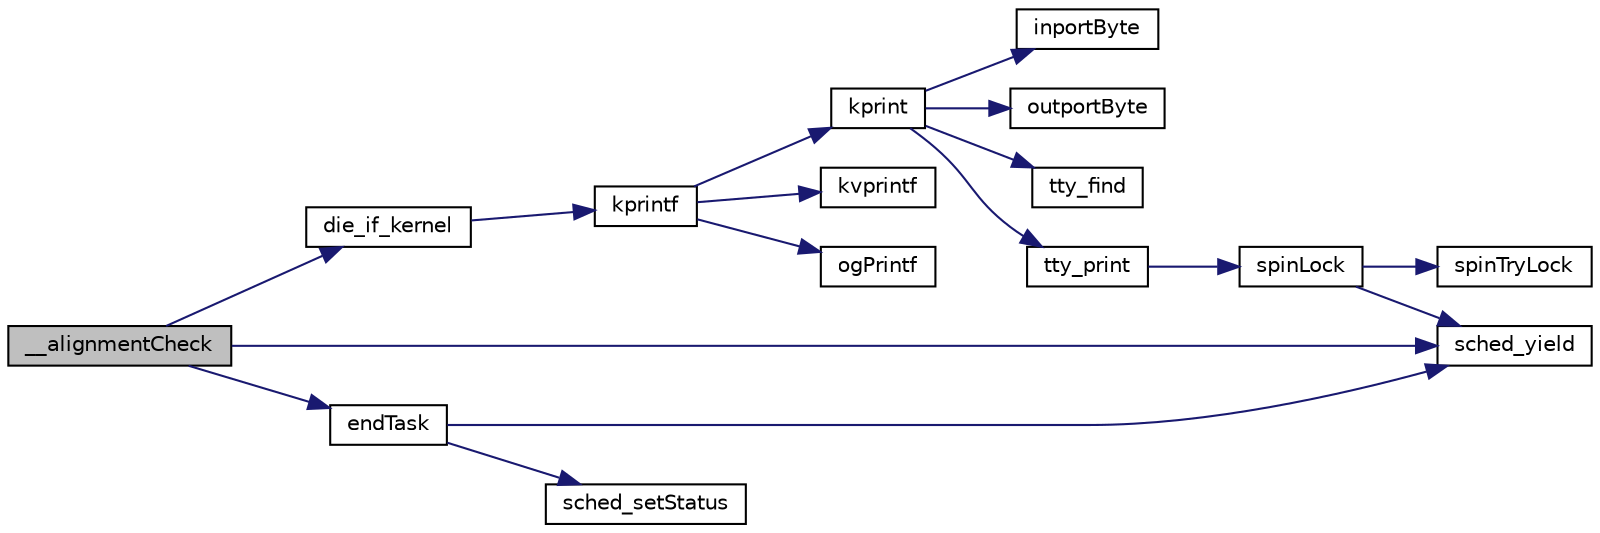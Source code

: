 digraph "__alignmentCheck"
{
 // LATEX_PDF_SIZE
  edge [fontname="Helvetica",fontsize="10",labelfontname="Helvetica",labelfontsize="10"];
  node [fontname="Helvetica",fontsize="10",shape=record];
  rankdir="LR";
  Node1 [label="__alignmentCheck",height=0.2,width=0.4,color="black", fillcolor="grey75", style="filled", fontcolor="black",tooltip=" "];
  Node1 -> Node2 [color="midnightblue",fontsize="10",style="solid",fontname="Helvetica"];
  Node2 [label="die_if_kernel",height=0.2,width=0.4,color="black", fillcolor="white", style="filled",URL="$trap_8c.html#a62b4617f9a2800b1e9baf8d6f93835bd",tooltip=" "];
  Node2 -> Node3 [color="midnightblue",fontsize="10",style="solid",fontname="Helvetica"];
  Node3 [label="kprintf",height=0.2,width=0.4,color="black", fillcolor="white", style="filled",URL="$kprintf_8h.html#a20b56810edb62a6fe59917015c30848f",tooltip=" "];
  Node3 -> Node4 [color="midnightblue",fontsize="10",style="solid",fontname="Helvetica"];
  Node4 [label="kprint",height=0.2,width=0.4,color="black", fillcolor="white", style="filled",URL="$video_8h.html#a5429378b96a24fadfd2d1f8d777eb95a",tooltip=" "];
  Node4 -> Node5 [color="midnightblue",fontsize="10",style="solid",fontname="Helvetica"];
  Node5 [label="inportByte",height=0.2,width=0.4,color="black", fillcolor="white", style="filled",URL="$io_8h.html#a77b934268de1b3ecdcf3f275413b3108",tooltip="input one byte from specified port"];
  Node4 -> Node6 [color="midnightblue",fontsize="10",style="solid",fontname="Helvetica"];
  Node6 [label="outportByte",height=0.2,width=0.4,color="black", fillcolor="white", style="filled",URL="$io_8h.html#a8acc1a06073db2e7b92ffbd00fbd0cf1",tooltip="outputut one byte to specified port"];
  Node4 -> Node7 [color="midnightblue",fontsize="10",style="solid",fontname="Helvetica"];
  Node7 [label="tty_find",height=0.2,width=0.4,color="black", fillcolor="white", style="filled",URL="$tty_8h.html#a4f96ccac7e60296ef496008d8cbed0ff",tooltip=" "];
  Node4 -> Node8 [color="midnightblue",fontsize="10",style="solid",fontname="Helvetica"];
  Node8 [label="tty_print",height=0.2,width=0.4,color="black", fillcolor="white", style="filled",URL="$tty_8h.html#ad96f57a7c113d3cfa76ee5fed6de33c0",tooltip=" "];
  Node8 -> Node9 [color="midnightblue",fontsize="10",style="solid",fontname="Helvetica"];
  Node9 [label="spinLock",height=0.2,width=0.4,color="black", fillcolor="white", style="filled",URL="$armv6_2spinlock_8c.html#a71f03d2ba55111c715b6068254847a53",tooltip=" "];
  Node9 -> Node10 [color="midnightblue",fontsize="10",style="solid",fontname="Helvetica"];
  Node10 [label="sched_yield",height=0.2,width=0.4,color="black", fillcolor="white", style="filled",URL="$armv6_2sched_8c.html#a08933fe6d593a1c78b9080359f15a0b7",tooltip=" "];
  Node9 -> Node11 [color="midnightblue",fontsize="10",style="solid",fontname="Helvetica"];
  Node11 [label="spinTryLock",height=0.2,width=0.4,color="black", fillcolor="white", style="filled",URL="$armv6_2spinlock_8c.html#a740766af5da58616f700fffab6768a78",tooltip=" "];
  Node3 -> Node12 [color="midnightblue",fontsize="10",style="solid",fontname="Helvetica"];
  Node12 [label="kvprintf",height=0.2,width=0.4,color="black", fillcolor="white", style="filled",URL="$kprintf_8c.html#a3093cdac4668a4ccffdd7f77270888b7",tooltip=" "];
  Node3 -> Node13 [color="midnightblue",fontsize="10",style="solid",fontname="Helvetica"];
  Node13 [label="ogPrintf",height=0.2,width=0.4,color="black", fillcolor="white", style="filled",URL="$kprintf_8h.html#a3b4a66bf1f6583e65660f281b6014aa1",tooltip=" "];
  Node1 -> Node14 [color="midnightblue",fontsize="10",style="solid",fontname="Helvetica"];
  Node14 [label="endTask",height=0.2,width=0.4,color="black", fillcolor="white", style="filled",URL="$endtask_8h.html#a152c1859ada097cc21071f471bfa2e67",tooltip=" "];
  Node14 -> Node15 [color="midnightblue",fontsize="10",style="solid",fontname="Helvetica"];
  Node15 [label="sched_setStatus",height=0.2,width=0.4,color="black", fillcolor="white", style="filled",URL="$armv6_2sched_8c.html#a2cbadd034400c65dbd11fd4892ddf26e",tooltip=" "];
  Node14 -> Node10 [color="midnightblue",fontsize="10",style="solid",fontname="Helvetica"];
  Node1 -> Node10 [color="midnightblue",fontsize="10",style="solid",fontname="Helvetica"];
}

